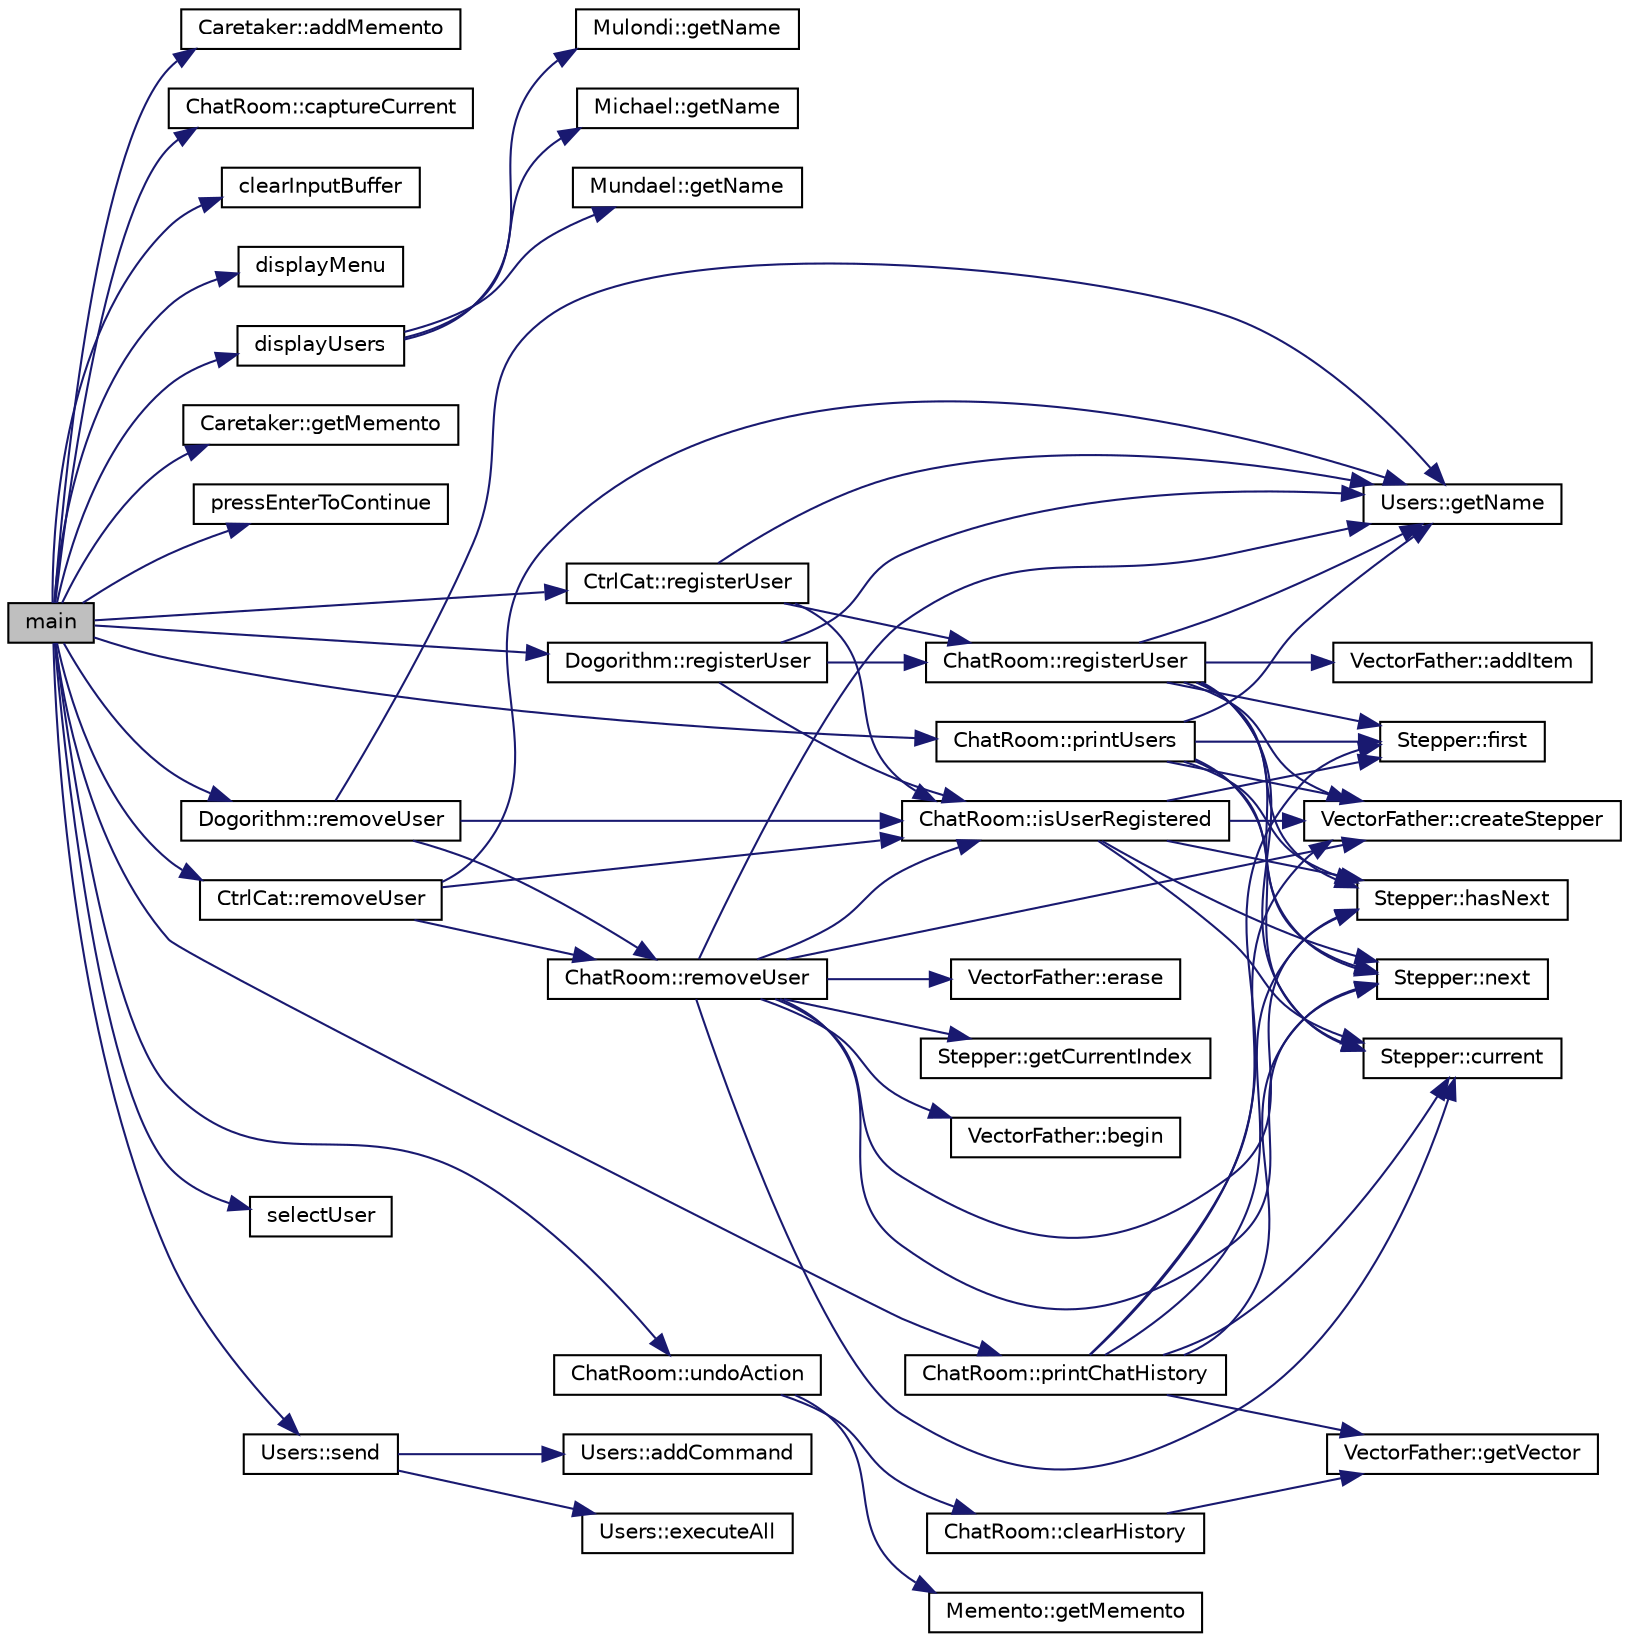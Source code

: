 digraph "main"
{
 // LATEX_PDF_SIZE
  edge [fontname="Helvetica",fontsize="10",labelfontname="Helvetica",labelfontsize="10"];
  node [fontname="Helvetica",fontsize="10",shape=record];
  rankdir="LR";
  Node1 [label="main",height=0.2,width=0.4,color="black", fillcolor="grey75", style="filled", fontcolor="black",tooltip=" "];
  Node1 -> Node2 [color="midnightblue",fontsize="10",style="solid",fontname="Helvetica"];
  Node2 [label="Caretaker::addMemento",height=0.2,width=0.4,color="black", fillcolor="white", style="filled",URL="$classCaretaker.html#ab2f6e9284195ed43759b75429fbd1bcf",tooltip="Adds a Memento to the list of saved states."];
  Node1 -> Node3 [color="midnightblue",fontsize="10",style="solid",fontname="Helvetica"];
  Node3 [label="ChatRoom::captureCurrent",height=0.2,width=0.4,color="black", fillcolor="white", style="filled",URL="$classChatRoom.html#a537f3959b75f5b7fde8812b8971d3201",tooltip="Capture the current state of the chat room."];
  Node1 -> Node4 [color="midnightblue",fontsize="10",style="solid",fontname="Helvetica"];
  Node4 [label="clearInputBuffer",height=0.2,width=0.4,color="black", fillcolor="white", style="filled",URL="$DemoMain_8cpp.html#a22d7c3e857afba4903a76181f91ea9fb",tooltip=" "];
  Node1 -> Node5 [color="midnightblue",fontsize="10",style="solid",fontname="Helvetica"];
  Node5 [label="displayMenu",height=0.2,width=0.4,color="black", fillcolor="white", style="filled",URL="$DemoMain_8cpp.html#a59c2926dd9b0968badf463aaf4f91422",tooltip=" "];
  Node1 -> Node6 [color="midnightblue",fontsize="10",style="solid",fontname="Helvetica"];
  Node6 [label="displayUsers",height=0.2,width=0.4,color="black", fillcolor="white", style="filled",URL="$DemoMain_8cpp.html#a1abc200ccd6c0225ee3ab3d1e6cb8e0d",tooltip=" "];
  Node6 -> Node7 [color="midnightblue",fontsize="10",style="solid",fontname="Helvetica"];
  Node7 [label="Mulondi::getName",height=0.2,width=0.4,color="black", fillcolor="white", style="filled",URL="$classMulondi.html#a8e94495d38ca7ef8819d601e8b0d3b00",tooltip="Get the user's name."];
  Node6 -> Node8 [color="midnightblue",fontsize="10",style="solid",fontname="Helvetica"];
  Node8 [label="Michael::getName",height=0.2,width=0.4,color="black", fillcolor="white", style="filled",URL="$classMichael.html#a986b435a1a619e0ed34d6383080866f3",tooltip="Get the user's name."];
  Node6 -> Node9 [color="midnightblue",fontsize="10",style="solid",fontname="Helvetica"];
  Node9 [label="Mundael::getName",height=0.2,width=0.4,color="black", fillcolor="white", style="filled",URL="$classMundael.html#acaf2b5ffee99517b0de3d4fe3af21311",tooltip="Get the user's name."];
  Node1 -> Node10 [color="midnightblue",fontsize="10",style="solid",fontname="Helvetica"];
  Node10 [label="Caretaker::getMemento",height=0.2,width=0.4,color="black", fillcolor="white", style="filled",URL="$classCaretaker.html#ab4e20186fba369f445b03cce80de8e4f",tooltip="Retrieves the most recently saved Memento."];
  Node1 -> Node11 [color="midnightblue",fontsize="10",style="solid",fontname="Helvetica"];
  Node11 [label="pressEnterToContinue",height=0.2,width=0.4,color="black", fillcolor="white", style="filled",URL="$DemoMain_8cpp.html#a0692652d53d290e0bd1e4d5b8ac0713c",tooltip=" "];
  Node1 -> Node12 [color="midnightblue",fontsize="10",style="solid",fontname="Helvetica"];
  Node12 [label="ChatRoom::printChatHistory",height=0.2,width=0.4,color="black", fillcolor="white", style="filled",URL="$classChatRoom.html#a627fe0f67aeb432f6670865ae76aba82",tooltip="Print the chat history."];
  Node12 -> Node13 [color="midnightblue",fontsize="10",style="solid",fontname="Helvetica"];
  Node13 [label="VectorFather::createStepper",height=0.2,width=0.4,color="black", fillcolor="white", style="filled",URL="$classVectorFather.html#ad7775ccd733815aa48eb0b8cc5ebffd7",tooltip="Create a stepper iterator for this vector."];
  Node12 -> Node14 [color="midnightblue",fontsize="10",style="solid",fontname="Helvetica"];
  Node14 [label="Stepper::current",height=0.2,width=0.4,color="black", fillcolor="white", style="filled",URL="$classStepper.html#a16d93afdcdc7190e84904b8904c5a8bd",tooltip="Get the current element without advancing."];
  Node12 -> Node15 [color="midnightblue",fontsize="10",style="solid",fontname="Helvetica"];
  Node15 [label="Stepper::first",height=0.2,width=0.4,color="black", fillcolor="white", style="filled",URL="$classStepper.html#aebd518b8673631e25056bb9fd7022c98",tooltip="Move to and return the first element."];
  Node12 -> Node16 [color="midnightblue",fontsize="10",style="solid",fontname="Helvetica"];
  Node16 [label="VectorFather::getVector",height=0.2,width=0.4,color="black", fillcolor="white", style="filled",URL="$classVectorFather.html#a3771623fd65c9c57cb3bf56b8d1c38f6",tooltip="Get direct access to the internal vector."];
  Node12 -> Node17 [color="midnightblue",fontsize="10",style="solid",fontname="Helvetica"];
  Node17 [label="Stepper::hasNext",height=0.2,width=0.4,color="black", fillcolor="white", style="filled",URL="$classStepper.html#a7fe293586b963c65e2af4ae206c2e2ed",tooltip="Check if there are more elements to iterate over."];
  Node12 -> Node18 [color="midnightblue",fontsize="10",style="solid",fontname="Helvetica"];
  Node18 [label="Stepper::next",height=0.2,width=0.4,color="black", fillcolor="white", style="filled",URL="$classStepper.html#af58e5f738012158ed81b91c9e306008f",tooltip="Move to the next element in the collection."];
  Node1 -> Node19 [color="midnightblue",fontsize="10",style="solid",fontname="Helvetica"];
  Node19 [label="ChatRoom::printUsers",height=0.2,width=0.4,color="black", fillcolor="white", style="filled",URL="$classChatRoom.html#ad0236773e963c393648a57ff5848351c",tooltip="Print the list of users in the chat room."];
  Node19 -> Node13 [color="midnightblue",fontsize="10",style="solid",fontname="Helvetica"];
  Node19 -> Node14 [color="midnightblue",fontsize="10",style="solid",fontname="Helvetica"];
  Node19 -> Node15 [color="midnightblue",fontsize="10",style="solid",fontname="Helvetica"];
  Node19 -> Node20 [color="midnightblue",fontsize="10",style="solid",fontname="Helvetica"];
  Node20 [label="Users::getName",height=0.2,width=0.4,color="black", fillcolor="white", style="filled",URL="$classUsers.html#aef65d9acf991a4073417fa84b3a9847c",tooltip="Get the user's display name."];
  Node19 -> Node17 [color="midnightblue",fontsize="10",style="solid",fontname="Helvetica"];
  Node19 -> Node18 [color="midnightblue",fontsize="10",style="solid",fontname="Helvetica"];
  Node1 -> Node21 [color="midnightblue",fontsize="10",style="solid",fontname="Helvetica"];
  Node21 [label="CtrlCat::registerUser",height=0.2,width=0.4,color="black", fillcolor="white", style="filled",URL="$classCtrlCat.html#af03b24a407bd58a7cb2ef7a87077d4a8",tooltip="Register a new user to the CtrlCat chat room."];
  Node21 -> Node20 [color="midnightblue",fontsize="10",style="solid",fontname="Helvetica"];
  Node21 -> Node22 [color="midnightblue",fontsize="10",style="solid",fontname="Helvetica"];
  Node22 [label="ChatRoom::isUserRegistered",height=0.2,width=0.4,color="black", fillcolor="white", style="filled",URL="$classChatRoom.html#a13be09c36fafa376593e7be396403d73",tooltip="Check if a user is registered in this chat room."];
  Node22 -> Node13 [color="midnightblue",fontsize="10",style="solid",fontname="Helvetica"];
  Node22 -> Node14 [color="midnightblue",fontsize="10",style="solid",fontname="Helvetica"];
  Node22 -> Node15 [color="midnightblue",fontsize="10",style="solid",fontname="Helvetica"];
  Node22 -> Node17 [color="midnightblue",fontsize="10",style="solid",fontname="Helvetica"];
  Node22 -> Node18 [color="midnightblue",fontsize="10",style="solid",fontname="Helvetica"];
  Node21 -> Node23 [color="midnightblue",fontsize="10",style="solid",fontname="Helvetica"];
  Node23 [label="ChatRoom::registerUser",height=0.2,width=0.4,color="black", fillcolor="white", style="filled",URL="$classChatRoom.html#a78689ed978a1454993447bf7ffdff744",tooltip="Register a new user to the chat room."];
  Node23 -> Node24 [color="midnightblue",fontsize="10",style="solid",fontname="Helvetica"];
  Node24 [label="VectorFather::addItem",height=0.2,width=0.4,color="black", fillcolor="white", style="filled",URL="$classVectorFather.html#ab1e0611bf9e0e1678d487399ad28c064",tooltip="Add an item to the end of the vector."];
  Node23 -> Node13 [color="midnightblue",fontsize="10",style="solid",fontname="Helvetica"];
  Node23 -> Node14 [color="midnightblue",fontsize="10",style="solid",fontname="Helvetica"];
  Node23 -> Node15 [color="midnightblue",fontsize="10",style="solid",fontname="Helvetica"];
  Node23 -> Node20 [color="midnightblue",fontsize="10",style="solid",fontname="Helvetica"];
  Node23 -> Node17 [color="midnightblue",fontsize="10",style="solid",fontname="Helvetica"];
  Node23 -> Node18 [color="midnightblue",fontsize="10",style="solid",fontname="Helvetica"];
  Node1 -> Node25 [color="midnightblue",fontsize="10",style="solid",fontname="Helvetica"];
  Node25 [label="Dogorithm::registerUser",height=0.2,width=0.4,color="black", fillcolor="white", style="filled",URL="$classDogorithm.html#a1d4a7936e9665825390f6652159c55d7",tooltip="Register a new user to the Dogorithm chat room."];
  Node25 -> Node20 [color="midnightblue",fontsize="10",style="solid",fontname="Helvetica"];
  Node25 -> Node22 [color="midnightblue",fontsize="10",style="solid",fontname="Helvetica"];
  Node25 -> Node23 [color="midnightblue",fontsize="10",style="solid",fontname="Helvetica"];
  Node1 -> Node26 [color="midnightblue",fontsize="10",style="solid",fontname="Helvetica"];
  Node26 [label="CtrlCat::removeUser",height=0.2,width=0.4,color="black", fillcolor="white", style="filled",URL="$classCtrlCat.html#af4d66e652688fe4c19d7fa9eb777f29b",tooltip="Remove a user from the CtrlCat chat room."];
  Node26 -> Node20 [color="midnightblue",fontsize="10",style="solid",fontname="Helvetica"];
  Node26 -> Node22 [color="midnightblue",fontsize="10",style="solid",fontname="Helvetica"];
  Node26 -> Node27 [color="midnightblue",fontsize="10",style="solid",fontname="Helvetica"];
  Node27 [label="ChatRoom::removeUser",height=0.2,width=0.4,color="black", fillcolor="white", style="filled",URL="$classChatRoom.html#afbc5d283554f1603876e18b090033f04",tooltip="Remove a user from the chat room."];
  Node27 -> Node28 [color="midnightblue",fontsize="10",style="solid",fontname="Helvetica"];
  Node28 [label="VectorFather::begin",height=0.2,width=0.4,color="black", fillcolor="white", style="filled",URL="$classVectorFather.html#a31068d163f94a9b1f6a1255e1ff0ccbf",tooltip="Get iterator to the beginning of the vector."];
  Node27 -> Node13 [color="midnightblue",fontsize="10",style="solid",fontname="Helvetica"];
  Node27 -> Node14 [color="midnightblue",fontsize="10",style="solid",fontname="Helvetica"];
  Node27 -> Node29 [color="midnightblue",fontsize="10",style="solid",fontname="Helvetica"];
  Node29 [label="VectorFather::erase",height=0.2,width=0.4,color="black", fillcolor="white", style="filled",URL="$classVectorFather.html#acb844b53db8791b383c13e20eb8ca9f2",tooltip="Erase element at specified position."];
  Node27 -> Node30 [color="midnightblue",fontsize="10",style="solid",fontname="Helvetica"];
  Node30 [label="Stepper::getCurrentIndex",height=0.2,width=0.4,color="black", fillcolor="white", style="filled",URL="$classStepper.html#a5ccc3e1eb303ac01373c75d067979ecf",tooltip="Get the current index position."];
  Node27 -> Node20 [color="midnightblue",fontsize="10",style="solid",fontname="Helvetica"];
  Node27 -> Node17 [color="midnightblue",fontsize="10",style="solid",fontname="Helvetica"];
  Node27 -> Node22 [color="midnightblue",fontsize="10",style="solid",fontname="Helvetica"];
  Node27 -> Node18 [color="midnightblue",fontsize="10",style="solid",fontname="Helvetica"];
  Node1 -> Node31 [color="midnightblue",fontsize="10",style="solid",fontname="Helvetica"];
  Node31 [label="Dogorithm::removeUser",height=0.2,width=0.4,color="black", fillcolor="white", style="filled",URL="$classDogorithm.html#a77afce2e7d63306dc918ae11e9de4b2f",tooltip="Remove a user from the Dogorithm chat room."];
  Node31 -> Node20 [color="midnightblue",fontsize="10",style="solid",fontname="Helvetica"];
  Node31 -> Node22 [color="midnightblue",fontsize="10",style="solid",fontname="Helvetica"];
  Node31 -> Node27 [color="midnightblue",fontsize="10",style="solid",fontname="Helvetica"];
  Node1 -> Node32 [color="midnightblue",fontsize="10",style="solid",fontname="Helvetica"];
  Node32 [label="selectUser",height=0.2,width=0.4,color="black", fillcolor="white", style="filled",URL="$DemoMain_8cpp.html#a65dc92afe1dedd530d97dc4d255589ba",tooltip=" "];
  Node1 -> Node33 [color="midnightblue",fontsize="10",style="solid",fontname="Helvetica"];
  Node33 [label="Users::send",height=0.2,width=0.4,color="black", fillcolor="white", style="filled",URL="$classUsers.html#ab3e09825cf2d9f82870b6abded49c782",tooltip="Send a message to a specific chat room."];
  Node33 -> Node34 [color="midnightblue",fontsize="10",style="solid",fontname="Helvetica"];
  Node34 [label="Users::addCommand",height=0.2,width=0.4,color="black", fillcolor="white", style="filled",URL="$classUsers.html#afa792552c0c96c79946fdc72d65f5bca",tooltip="Add a command to the user's command queue."];
  Node33 -> Node35 [color="midnightblue",fontsize="10",style="solid",fontname="Helvetica"];
  Node35 [label="Users::executeAll",height=0.2,width=0.4,color="black", fillcolor="white", style="filled",URL="$classUsers.html#aabafaa656ae27340b904c083b70b2d97",tooltip="Execute all queued commands."];
  Node1 -> Node36 [color="midnightblue",fontsize="10",style="solid",fontname="Helvetica"];
  Node36 [label="ChatRoom::undoAction",height=0.2,width=0.4,color="black", fillcolor="white", style="filled",URL="$classChatRoom.html#aaa4347c88e92e7a4be51edece90d8ab9",tooltip="Restore the chat room to a previous state."];
  Node36 -> Node37 [color="midnightblue",fontsize="10",style="solid",fontname="Helvetica"];
  Node37 [label="ChatRoom::clearHistory",height=0.2,width=0.4,color="black", fillcolor="white", style="filled",URL="$classChatRoom.html#a8578bd9082f3068d10b06842e2e5ccb1",tooltip="Clear the chat history."];
  Node37 -> Node16 [color="midnightblue",fontsize="10",style="solid",fontname="Helvetica"];
  Node36 -> Node38 [color="midnightblue",fontsize="10",style="solid",fontname="Helvetica"];
  Node38 [label="Memento::getMemento",height=0.2,width=0.4,color="black", fillcolor="white", style="filled",URL="$classMemento.html#aad376a97a9e5ff8ad7a5d26d3b6b4daa",tooltip="Get the preserved chat history."];
}
